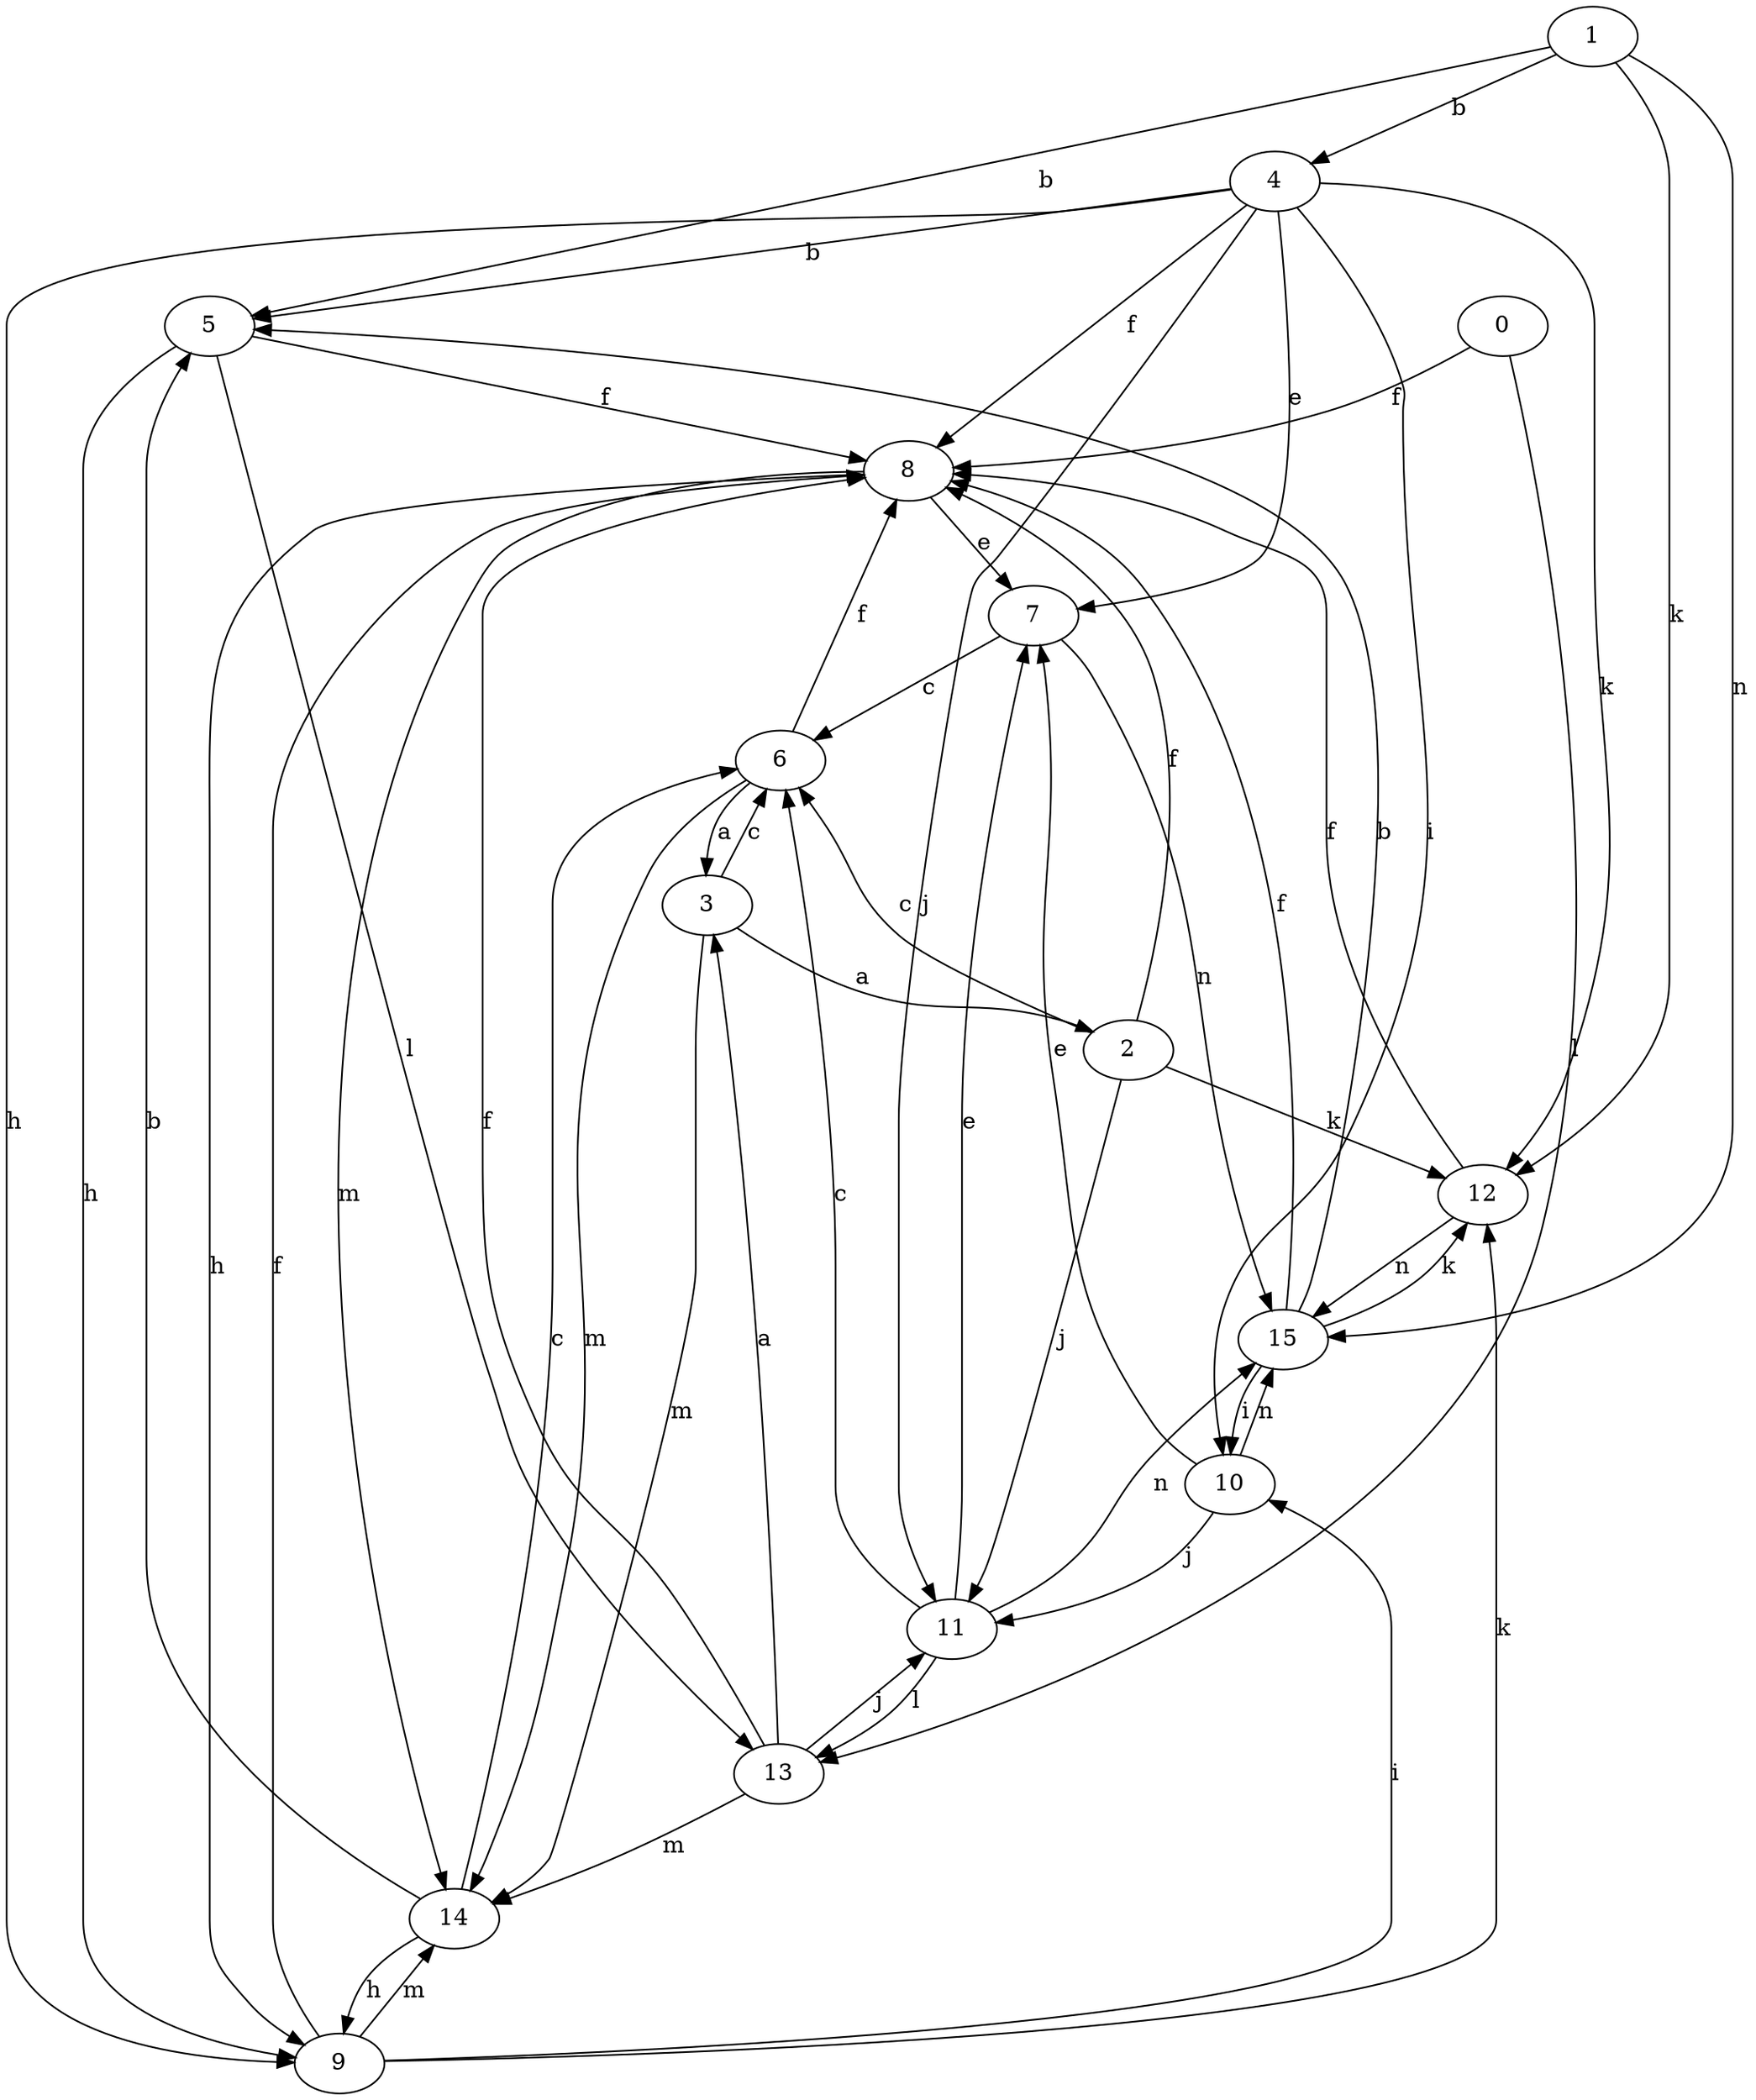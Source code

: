 strict digraph  {
1;
2;
3;
4;
5;
6;
7;
8;
9;
10;
11;
12;
13;
14;
15;
0;
1 -> 4  [label=b];
1 -> 5  [label=b];
1 -> 12  [label=k];
1 -> 15  [label=n];
2 -> 6  [label=c];
2 -> 8  [label=f];
2 -> 11  [label=j];
2 -> 12  [label=k];
3 -> 2  [label=a];
3 -> 6  [label=c];
3 -> 14  [label=m];
4 -> 5  [label=b];
4 -> 7  [label=e];
4 -> 8  [label=f];
4 -> 9  [label=h];
4 -> 10  [label=i];
4 -> 11  [label=j];
4 -> 12  [label=k];
5 -> 8  [label=f];
5 -> 9  [label=h];
5 -> 13  [label=l];
6 -> 3  [label=a];
6 -> 8  [label=f];
6 -> 14  [label=m];
7 -> 6  [label=c];
7 -> 15  [label=n];
8 -> 7  [label=e];
8 -> 9  [label=h];
8 -> 14  [label=m];
9 -> 8  [label=f];
9 -> 10  [label=i];
9 -> 12  [label=k];
9 -> 14  [label=m];
10 -> 7  [label=e];
10 -> 11  [label=j];
10 -> 15  [label=n];
11 -> 6  [label=c];
11 -> 7  [label=e];
11 -> 13  [label=l];
11 -> 15  [label=n];
12 -> 8  [label=f];
12 -> 15  [label=n];
13 -> 3  [label=a];
13 -> 8  [label=f];
13 -> 11  [label=j];
13 -> 14  [label=m];
14 -> 5  [label=b];
14 -> 6  [label=c];
14 -> 9  [label=h];
15 -> 5  [label=b];
15 -> 8  [label=f];
15 -> 10  [label=i];
15 -> 12  [label=k];
0 -> 8  [label=f];
0 -> 13  [label=l];
}
